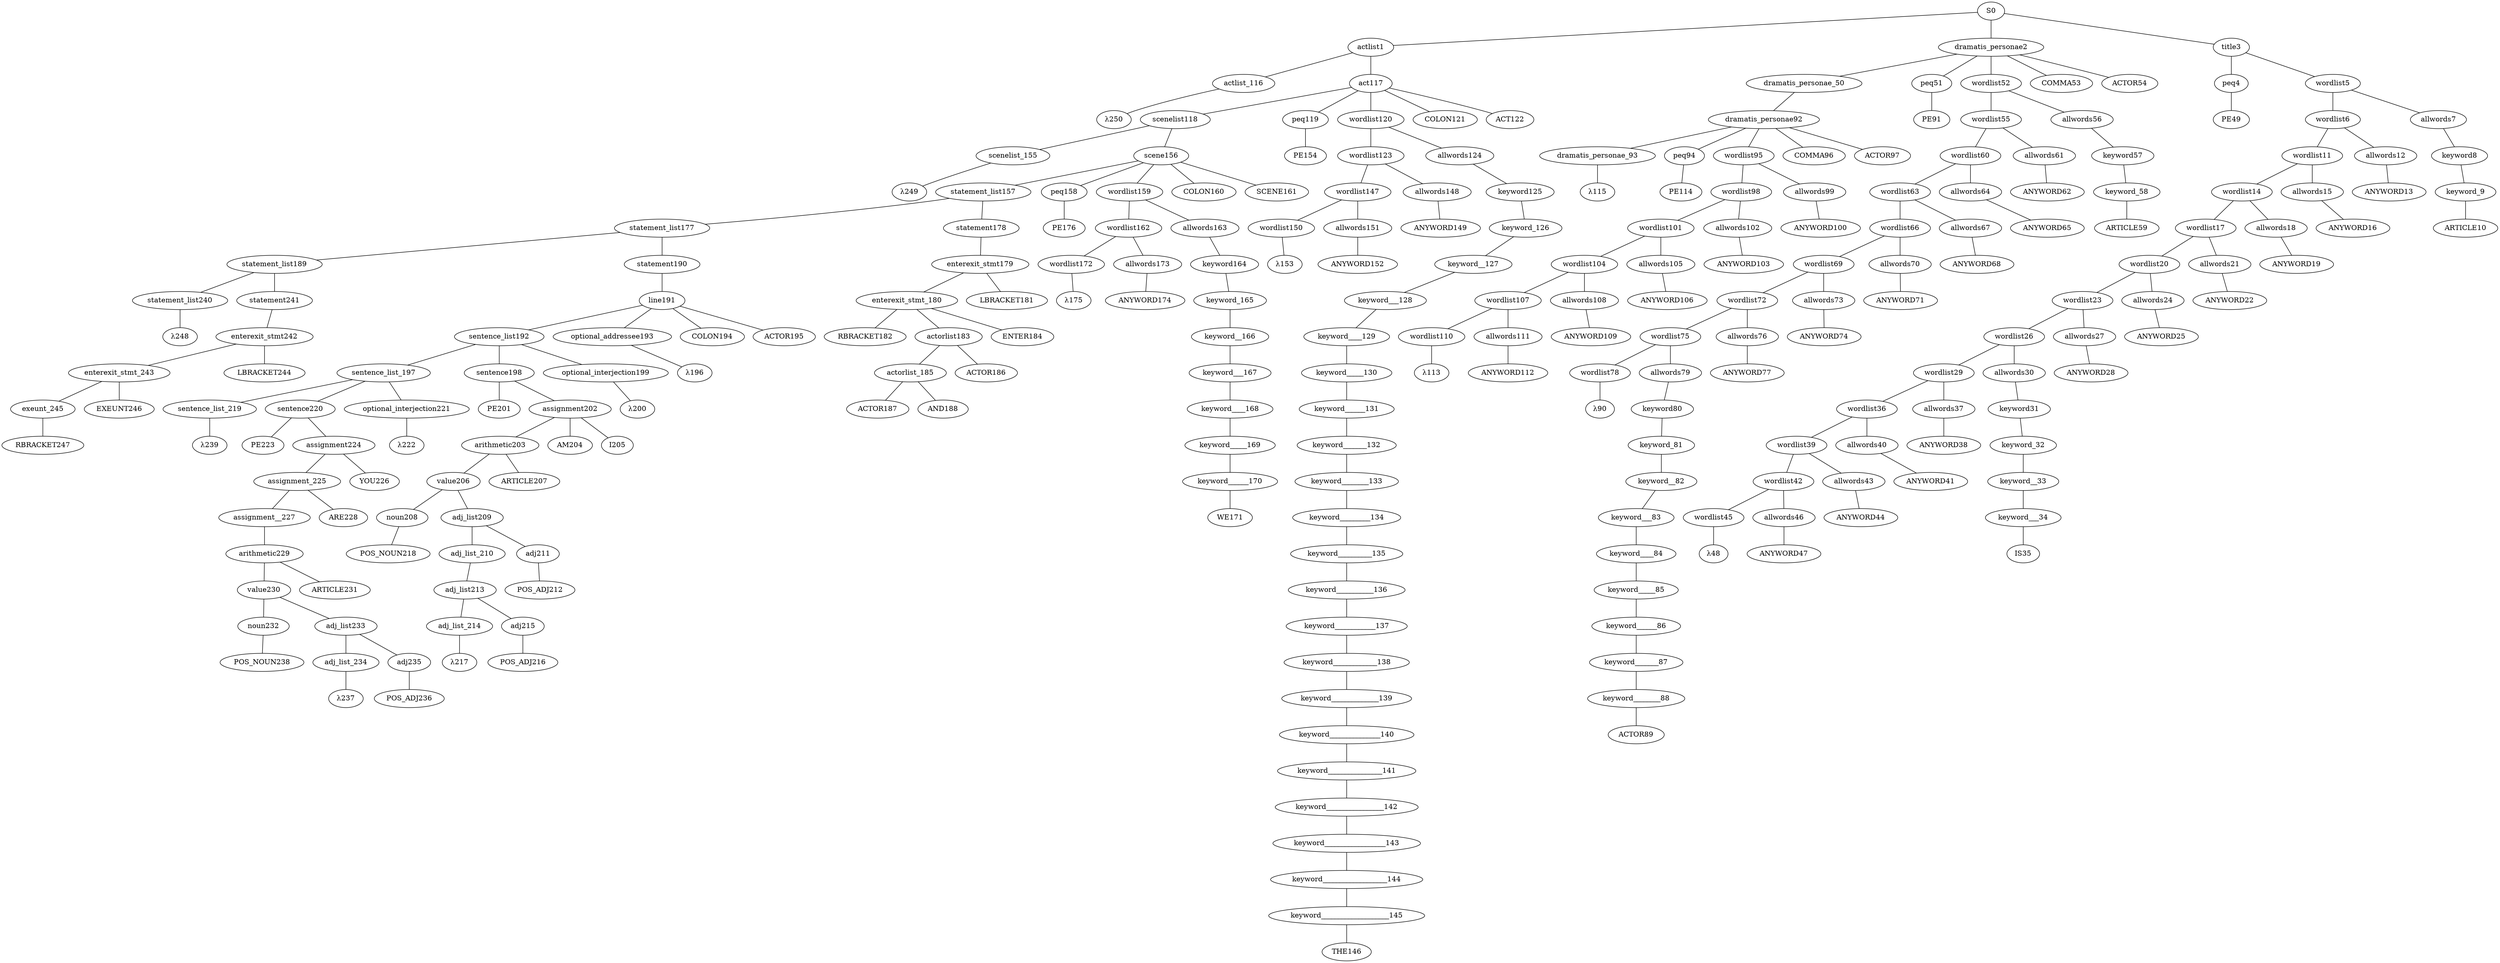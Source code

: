 strict graph {
	S0 -- actlist1
	S0 -- dramatis_personae2
	S0 -- title3

	title3 -- peq4
	title3 -- wordlist5

	wordlist5 -- wordlist6
	wordlist5 -- allwords7

	allwords7 -- keyword8

	keyword8 -- keyword_9

	keyword_9 -- ARTICLE10


	wordlist6 -- wordlist11
	wordlist6 -- allwords12

	allwords12 -- ANYWORD13


	wordlist11 -- wordlist14
	wordlist11 -- allwords15

	allwords15 -- ANYWORD16


	wordlist14 -- wordlist17
	wordlist14 -- allwords18

	allwords18 -- ANYWORD19


	wordlist17 -- wordlist20
	wordlist17 -- allwords21

	allwords21 -- ANYWORD22


	wordlist20 -- wordlist23
	wordlist20 -- allwords24

	allwords24 -- ANYWORD25


	wordlist23 -- wordlist26
	wordlist23 -- allwords27

	allwords27 -- ANYWORD28


	wordlist26 -- wordlist29
	wordlist26 -- allwords30

	allwords30 -- keyword31

	keyword31 -- keyword_32

	keyword_32 -- keyword__33

	keyword__33 -- keyword___34

	keyword___34 -- IS35


	wordlist29 -- wordlist36
	wordlist29 -- allwords37

	allwords37 -- ANYWORD38


	wordlist36 -- wordlist39
	wordlist36 -- allwords40

	allwords40 -- ANYWORD41


	wordlist39 -- wordlist42
	wordlist39 -- allwords43

	allwords43 -- ANYWORD44


	wordlist42 -- wordlist45
	wordlist42 -- allwords46

	allwords46 -- ANYWORD47


	wordlist45 -- λ48

	peq4 -- PE49


	dramatis_personae2 -- dramatis_personae_50
	dramatis_personae2 -- peq51
	dramatis_personae2 -- wordlist52
	dramatis_personae2 -- COMMA53
	dramatis_personae2 -- ACTOR54



	wordlist52 -- wordlist55
	wordlist52 -- allwords56

	allwords56 -- keyword57

	keyword57 -- keyword_58

	keyword_58 -- ARTICLE59


	wordlist55 -- wordlist60
	wordlist55 -- allwords61

	allwords61 -- ANYWORD62


	wordlist60 -- wordlist63
	wordlist60 -- allwords64

	allwords64 -- ANYWORD65


	wordlist63 -- wordlist66
	wordlist63 -- allwords67

	allwords67 -- ANYWORD68


	wordlist66 -- wordlist69
	wordlist66 -- allwords70

	allwords70 -- ANYWORD71


	wordlist69 -- wordlist72
	wordlist69 -- allwords73

	allwords73 -- ANYWORD74


	wordlist72 -- wordlist75
	wordlist72 -- allwords76

	allwords76 -- ANYWORD77


	wordlist75 -- wordlist78
	wordlist75 -- allwords79

	allwords79 -- keyword80

	keyword80 -- keyword_81

	keyword_81 -- keyword__82

	keyword__82 -- keyword___83

	keyword___83 -- keyword____84

	keyword____84 -- keyword_____85

	keyword_____85 -- keyword______86

	keyword______86 -- keyword_______87

	keyword_______87 -- keyword________88

	keyword________88 -- ACTOR89


	wordlist78 -- λ90

	peq51 -- PE91


	dramatis_personae_50 -- dramatis_personae92

	dramatis_personae92 -- dramatis_personae_93
	dramatis_personae92 -- peq94
	dramatis_personae92 -- wordlist95
	dramatis_personae92 -- COMMA96
	dramatis_personae92 -- ACTOR97



	wordlist95 -- wordlist98
	wordlist95 -- allwords99

	allwords99 -- ANYWORD100


	wordlist98 -- wordlist101
	wordlist98 -- allwords102

	allwords102 -- ANYWORD103


	wordlist101 -- wordlist104
	wordlist101 -- allwords105

	allwords105 -- ANYWORD106


	wordlist104 -- wordlist107
	wordlist104 -- allwords108

	allwords108 -- ANYWORD109


	wordlist107 -- wordlist110
	wordlist107 -- allwords111

	allwords111 -- ANYWORD112


	wordlist110 -- λ113

	peq94 -- PE114


	dramatis_personae_93 -- λ115

	actlist1 -- actlist_116
	actlist1 -- act117

	act117 -- scenelist118
	act117 -- peq119
	act117 -- wordlist120
	act117 -- COLON121
	act117 -- ACT122



	wordlist120 -- wordlist123
	wordlist120 -- allwords124

	allwords124 -- keyword125

	keyword125 -- keyword_126

	keyword_126 -- keyword__127

	keyword__127 -- keyword___128

	keyword___128 -- keyword____129

	keyword____129 -- keyword_____130

	keyword_____130 -- keyword______131

	keyword______131 -- keyword_______132

	keyword_______132 -- keyword________133

	keyword________133 -- keyword_________134

	keyword_________134 -- keyword__________135

	keyword__________135 -- keyword___________136

	keyword___________136 -- keyword____________137

	keyword____________137 -- keyword_____________138

	keyword_____________138 -- keyword______________139

	keyword______________139 -- keyword_______________140

	keyword_______________140 -- keyword________________141

	keyword________________141 -- keyword_________________142

	keyword_________________142 -- keyword__________________143

	keyword__________________143 -- keyword___________________144

	keyword___________________144 -- keyword____________________145

	keyword____________________145 -- THE146


	wordlist123 -- wordlist147
	wordlist123 -- allwords148

	allwords148 -- ANYWORD149


	wordlist147 -- wordlist150
	wordlist147 -- allwords151

	allwords151 -- ANYWORD152


	wordlist150 -- λ153

	peq119 -- PE154


	scenelist118 -- scenelist_155
	scenelist118 -- scene156

	scene156 -- statement_list157
	scene156 -- peq158
	scene156 -- wordlist159
	scene156 -- COLON160
	scene156 -- SCENE161



	wordlist159 -- wordlist162
	wordlist159 -- allwords163

	allwords163 -- keyword164

	keyword164 -- keyword_165

	keyword_165 -- keyword__166

	keyword__166 -- keyword___167

	keyword___167 -- keyword____168

	keyword____168 -- keyword_____169

	keyword_____169 -- keyword______170

	keyword______170 -- WE171


	wordlist162 -- wordlist172
	wordlist162 -- allwords173

	allwords173 -- ANYWORD174


	wordlist172 -- λ175

	peq158 -- PE176


	statement_list157 -- statement_list177
	statement_list157 -- statement178

	statement178 -- enterexit_stmt179

	enterexit_stmt179 -- enterexit_stmt_180
	enterexit_stmt179 -- LBRACKET181


	enterexit_stmt_180 -- RBRACKET182
	enterexit_stmt_180 -- actorlist183
	enterexit_stmt_180 -- ENTER184


	actorlist183 -- actorlist_185
	actorlist183 -- ACTOR186


	actorlist_185 -- ACTOR187
	actorlist_185 -- AND188




	statement_list177 -- statement_list189
	statement_list177 -- statement190

	statement190 -- line191

	line191 -- sentence_list192
	line191 -- optional_addressee193
	line191 -- COLON194
	line191 -- ACTOR195



	optional_addressee193 -- λ196

	sentence_list192 -- sentence_list_197
	sentence_list192 -- sentence198
	sentence_list192 -- optional_interjection199

	optional_interjection199 -- λ200

	sentence198 -- PE201
	sentence198 -- assignment202

	assignment202 -- arithmetic203
	assignment202 -- AM204
	assignment202 -- I205



	arithmetic203 -- value206
	arithmetic203 -- ARTICLE207


	value206 -- noun208
	value206 -- adj_list209

	adj_list209 -- adj_list_210
	adj_list209 -- adj211

	adj211 -- POS_ADJ212


	adj_list_210 -- adj_list213

	adj_list213 -- adj_list_214
	adj_list213 -- adj215

	adj215 -- POS_ADJ216


	adj_list_214 -- λ217

	noun208 -- POS_NOUN218



	sentence_list_197 -- sentence_list_219
	sentence_list_197 -- sentence220
	sentence_list_197 -- optional_interjection221

	optional_interjection221 -- λ222

	sentence220 -- PE223
	sentence220 -- assignment224

	assignment224 -- assignment_225
	assignment224 -- YOU226


	assignment_225 -- assignment__227
	assignment_225 -- ARE228


	assignment__227 -- arithmetic229

	arithmetic229 -- value230
	arithmetic229 -- ARTICLE231


	value230 -- noun232
	value230 -- adj_list233

	adj_list233 -- adj_list_234
	adj_list233 -- adj235

	adj235 -- POS_ADJ236


	adj_list_234 -- λ237

	noun232 -- POS_NOUN238



	sentence_list_219 -- λ239

	statement_list189 -- statement_list240
	statement_list189 -- statement241

	statement241 -- enterexit_stmt242

	enterexit_stmt242 -- enterexit_stmt_243
	enterexit_stmt242 -- LBRACKET244


	enterexit_stmt_243 -- exeunt_245
	enterexit_stmt_243 -- EXEUNT246


	exeunt_245 -- RBRACKET247


	statement_list240 -- λ248

	scenelist_155 -- λ249

	actlist_116 -- λ250


}